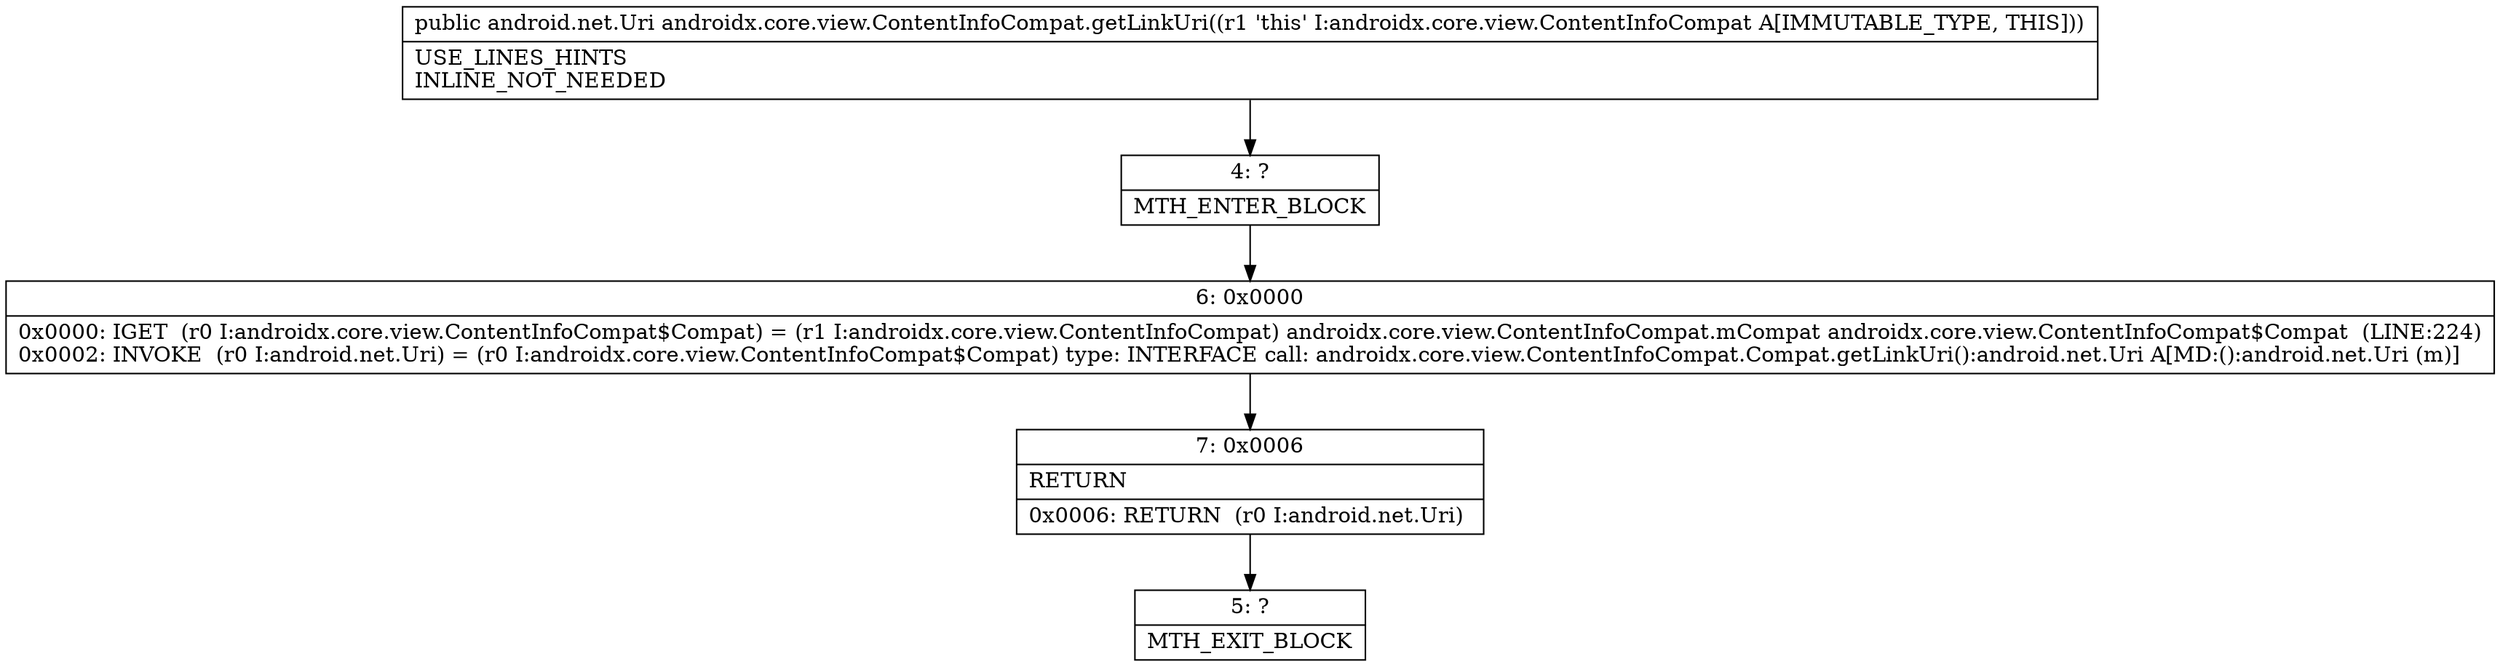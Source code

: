 digraph "CFG forandroidx.core.view.ContentInfoCompat.getLinkUri()Landroid\/net\/Uri;" {
Node_4 [shape=record,label="{4\:\ ?|MTH_ENTER_BLOCK\l}"];
Node_6 [shape=record,label="{6\:\ 0x0000|0x0000: IGET  (r0 I:androidx.core.view.ContentInfoCompat$Compat) = (r1 I:androidx.core.view.ContentInfoCompat) androidx.core.view.ContentInfoCompat.mCompat androidx.core.view.ContentInfoCompat$Compat  (LINE:224)\l0x0002: INVOKE  (r0 I:android.net.Uri) = (r0 I:androidx.core.view.ContentInfoCompat$Compat) type: INTERFACE call: androidx.core.view.ContentInfoCompat.Compat.getLinkUri():android.net.Uri A[MD:():android.net.Uri (m)]\l}"];
Node_7 [shape=record,label="{7\:\ 0x0006|RETURN\l|0x0006: RETURN  (r0 I:android.net.Uri) \l}"];
Node_5 [shape=record,label="{5\:\ ?|MTH_EXIT_BLOCK\l}"];
MethodNode[shape=record,label="{public android.net.Uri androidx.core.view.ContentInfoCompat.getLinkUri((r1 'this' I:androidx.core.view.ContentInfoCompat A[IMMUTABLE_TYPE, THIS]))  | USE_LINES_HINTS\lINLINE_NOT_NEEDED\l}"];
MethodNode -> Node_4;Node_4 -> Node_6;
Node_6 -> Node_7;
Node_7 -> Node_5;
}

